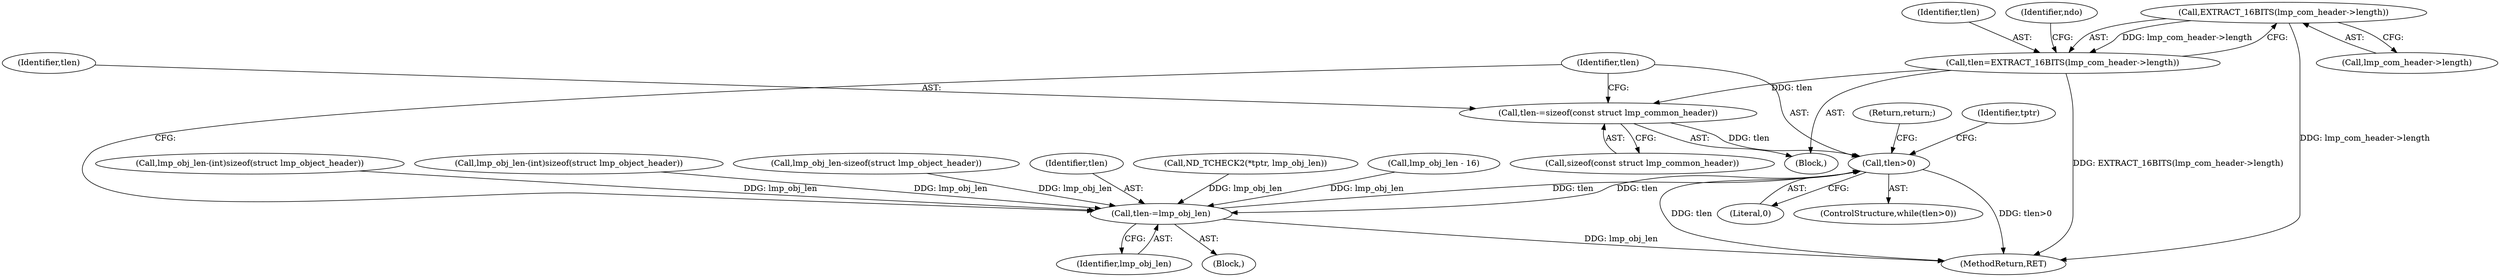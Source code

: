 digraph "0_tcpdump_a25211918f2e790c67d859d20ccf8dbb81da1598@pointer" {
"1000192" [label="(Call,EXTRACT_16BITS(lmp_com_header->length))"];
"1000190" [label="(Call,tlen=EXTRACT_16BITS(lmp_com_header->length))"];
"1000227" [label="(Call,tlen-=sizeof(const struct lmp_common_header))"];
"1000232" [label="(Call,tlen>0)"];
"1001377" [label="(Call,tlen-=lmp_obj_len)"];
"1000227" [label="(Call,tlen-=sizeof(const struct lmp_common_header))"];
"1000190" [label="(Call,tlen=EXTRACT_16BITS(lmp_com_header->length))"];
"1001378" [label="(Identifier,tlen)"];
"1000192" [label="(Call,EXTRACT_16BITS(lmp_com_header->length))"];
"1000934" [label="(Call,lmp_obj_len-(int)sizeof(struct lmp_object_header))"];
"1000191" [label="(Identifier,tlen)"];
"1000198" [label="(Identifier,ndo)"];
"1001386" [label="(MethodReturn,RET)"];
"1000234" [label="(Literal,0)"];
"1001057" [label="(Call,lmp_obj_len-(int)sizeof(struct lmp_object_header))"];
"1001370" [label="(Call,lmp_obj_len-sizeof(struct lmp_object_header))"];
"1000229" [label="(Call,sizeof(const struct lmp_common_header))"];
"1000233" [label="(Identifier,tlen)"];
"1000235" [label="(Block,)"];
"1000231" [label="(ControlStructure,while(tlen>0))"];
"1001377" [label="(Call,tlen-=lmp_obj_len)"];
"1000319" [label="(Call,ND_TCHECK2(*tptr, lmp_obj_len))"];
"1000228" [label="(Identifier,tlen)"];
"1000113" [label="(Block,)"];
"1000238" [label="(Identifier,tptr)"];
"1000232" [label="(Call,tlen>0)"];
"1001379" [label="(Identifier,lmp_obj_len)"];
"1001380" [label="(Return,return;)"];
"1000193" [label="(Call,lmp_com_header->length)"];
"1000603" [label="(Call,lmp_obj_len - 16)"];
"1000192" -> "1000190"  [label="AST: "];
"1000192" -> "1000193"  [label="CFG: "];
"1000193" -> "1000192"  [label="AST: "];
"1000190" -> "1000192"  [label="CFG: "];
"1000192" -> "1001386"  [label="DDG: lmp_com_header->length"];
"1000192" -> "1000190"  [label="DDG: lmp_com_header->length"];
"1000190" -> "1000113"  [label="AST: "];
"1000191" -> "1000190"  [label="AST: "];
"1000198" -> "1000190"  [label="CFG: "];
"1000190" -> "1001386"  [label="DDG: EXTRACT_16BITS(lmp_com_header->length)"];
"1000190" -> "1000227"  [label="DDG: tlen"];
"1000227" -> "1000113"  [label="AST: "];
"1000227" -> "1000229"  [label="CFG: "];
"1000228" -> "1000227"  [label="AST: "];
"1000229" -> "1000227"  [label="AST: "];
"1000233" -> "1000227"  [label="CFG: "];
"1000227" -> "1000232"  [label="DDG: tlen"];
"1000232" -> "1000231"  [label="AST: "];
"1000232" -> "1000234"  [label="CFG: "];
"1000233" -> "1000232"  [label="AST: "];
"1000234" -> "1000232"  [label="AST: "];
"1000238" -> "1000232"  [label="CFG: "];
"1001380" -> "1000232"  [label="CFG: "];
"1000232" -> "1001386"  [label="DDG: tlen"];
"1000232" -> "1001386"  [label="DDG: tlen>0"];
"1001377" -> "1000232"  [label="DDG: tlen"];
"1000232" -> "1001377"  [label="DDG: tlen"];
"1001377" -> "1000235"  [label="AST: "];
"1001377" -> "1001379"  [label="CFG: "];
"1001378" -> "1001377"  [label="AST: "];
"1001379" -> "1001377"  [label="AST: "];
"1000233" -> "1001377"  [label="CFG: "];
"1001377" -> "1001386"  [label="DDG: lmp_obj_len"];
"1001370" -> "1001377"  [label="DDG: lmp_obj_len"];
"1000934" -> "1001377"  [label="DDG: lmp_obj_len"];
"1001057" -> "1001377"  [label="DDG: lmp_obj_len"];
"1000603" -> "1001377"  [label="DDG: lmp_obj_len"];
"1000319" -> "1001377"  [label="DDG: lmp_obj_len"];
}
